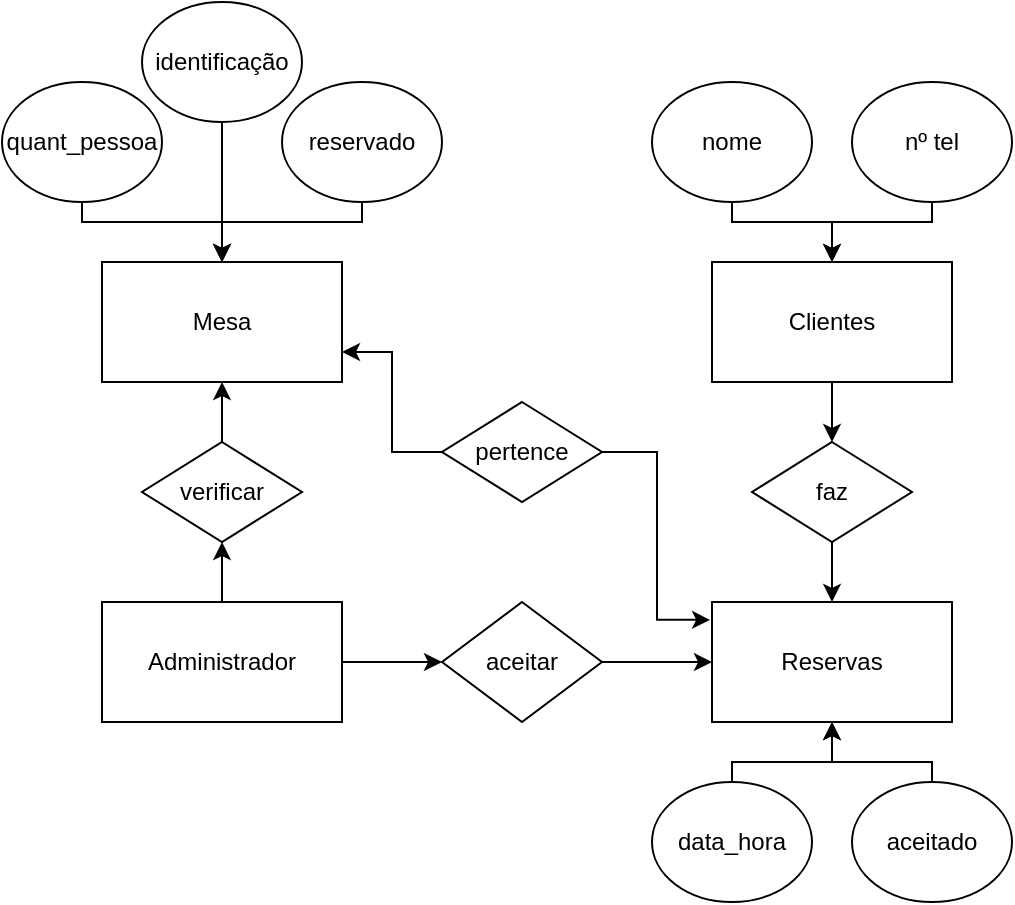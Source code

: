 <mxfile version="24.4.13" type="device">
  <diagram name="Page-1" id="r9-HM__5Ni34Kxt1TRO8">
    <mxGraphModel dx="669" dy="608" grid="1" gridSize="10" guides="1" tooltips="1" connect="1" arrows="1" fold="1" page="1" pageScale="1" pageWidth="850" pageHeight="1100" math="0" shadow="0">
      <root>
        <mxCell id="0" />
        <mxCell id="1" parent="0" />
        <mxCell id="9IBz4StUfpka1d_MEgDK-1" value="&lt;div&gt;Mesa&lt;/div&gt;" style="rounded=0;whiteSpace=wrap;html=1;" vertex="1" parent="1">
          <mxGeometry x="100" y="390" width="120" height="60" as="geometry" />
        </mxCell>
        <mxCell id="9IBz4StUfpka1d_MEgDK-7" style="edgeStyle=orthogonalEdgeStyle;rounded=0;orthogonalLoop=1;jettySize=auto;html=1;exitX=0.5;exitY=1;exitDx=0;exitDy=0;" edge="1" parent="1" source="9IBz4StUfpka1d_MEgDK-2">
          <mxGeometry relative="1" as="geometry">
            <mxPoint x="160" y="390" as="targetPoint" />
            <Array as="points">
              <mxPoint x="230" y="370" />
              <mxPoint x="160" y="370" />
            </Array>
          </mxGeometry>
        </mxCell>
        <mxCell id="9IBz4StUfpka1d_MEgDK-2" value="reservado" style="ellipse;whiteSpace=wrap;html=1;" vertex="1" parent="1">
          <mxGeometry x="190" y="300" width="80" height="60" as="geometry" />
        </mxCell>
        <mxCell id="9IBz4StUfpka1d_MEgDK-6" style="edgeStyle=orthogonalEdgeStyle;rounded=0;orthogonalLoop=1;jettySize=auto;html=1;exitX=0.5;exitY=1;exitDx=0;exitDy=0;entryX=0.5;entryY=0;entryDx=0;entryDy=0;" edge="1" parent="1" source="9IBz4StUfpka1d_MEgDK-4" target="9IBz4StUfpka1d_MEgDK-1">
          <mxGeometry relative="1" as="geometry">
            <Array as="points">
              <mxPoint x="90" y="370" />
              <mxPoint x="160" y="370" />
            </Array>
          </mxGeometry>
        </mxCell>
        <mxCell id="9IBz4StUfpka1d_MEgDK-4" value="quant_pessoa" style="ellipse;whiteSpace=wrap;html=1;" vertex="1" parent="1">
          <mxGeometry x="50" y="300" width="80" height="60" as="geometry" />
        </mxCell>
        <mxCell id="9IBz4StUfpka1d_MEgDK-44" style="edgeStyle=orthogonalEdgeStyle;rounded=0;orthogonalLoop=1;jettySize=auto;html=1;entryX=0.5;entryY=0;entryDx=0;entryDy=0;" edge="1" parent="1" source="9IBz4StUfpka1d_MEgDK-10" target="9IBz4StUfpka1d_MEgDK-43">
          <mxGeometry relative="1" as="geometry" />
        </mxCell>
        <mxCell id="9IBz4StUfpka1d_MEgDK-10" value="Clientes" style="rounded=0;whiteSpace=wrap;html=1;" vertex="1" parent="1">
          <mxGeometry x="405" y="390" width="120" height="60" as="geometry" />
        </mxCell>
        <mxCell id="9IBz4StUfpka1d_MEgDK-13" style="edgeStyle=orthogonalEdgeStyle;rounded=0;orthogonalLoop=1;jettySize=auto;html=1;entryX=0.5;entryY=0;entryDx=0;entryDy=0;" edge="1" parent="1" source="9IBz4StUfpka1d_MEgDK-11" target="9IBz4StUfpka1d_MEgDK-10">
          <mxGeometry relative="1" as="geometry">
            <Array as="points">
              <mxPoint x="415" y="370" />
              <mxPoint x="465" y="370" />
            </Array>
          </mxGeometry>
        </mxCell>
        <mxCell id="9IBz4StUfpka1d_MEgDK-11" value="nome" style="ellipse;whiteSpace=wrap;html=1;" vertex="1" parent="1">
          <mxGeometry x="375" y="300" width="80" height="60" as="geometry" />
        </mxCell>
        <mxCell id="9IBz4StUfpka1d_MEgDK-25" style="edgeStyle=orthogonalEdgeStyle;rounded=0;orthogonalLoop=1;jettySize=auto;html=1;entryX=0.5;entryY=0;entryDx=0;entryDy=0;" edge="1" parent="1" source="9IBz4StUfpka1d_MEgDK-12" target="9IBz4StUfpka1d_MEgDK-10">
          <mxGeometry relative="1" as="geometry">
            <Array as="points">
              <mxPoint x="515" y="370" />
              <mxPoint x="465" y="370" />
            </Array>
          </mxGeometry>
        </mxCell>
        <mxCell id="9IBz4StUfpka1d_MEgDK-12" value="nº tel" style="ellipse;whiteSpace=wrap;html=1;" vertex="1" parent="1">
          <mxGeometry x="475" y="300" width="80" height="60" as="geometry" />
        </mxCell>
        <mxCell id="9IBz4StUfpka1d_MEgDK-16" style="edgeStyle=orthogonalEdgeStyle;rounded=0;orthogonalLoop=1;jettySize=auto;html=1;" edge="1" parent="1" source="9IBz4StUfpka1d_MEgDK-15">
          <mxGeometry relative="1" as="geometry">
            <mxPoint x="160" y="390" as="targetPoint" />
          </mxGeometry>
        </mxCell>
        <mxCell id="9IBz4StUfpka1d_MEgDK-15" value="identificação" style="ellipse;whiteSpace=wrap;html=1;" vertex="1" parent="1">
          <mxGeometry x="120" y="260" width="80" height="60" as="geometry" />
        </mxCell>
        <mxCell id="9IBz4StUfpka1d_MEgDK-17" value="Reservas" style="rounded=0;whiteSpace=wrap;html=1;" vertex="1" parent="1">
          <mxGeometry x="405" y="560" width="120" height="60" as="geometry" />
        </mxCell>
        <mxCell id="9IBz4StUfpka1d_MEgDK-47" style="edgeStyle=orthogonalEdgeStyle;rounded=0;orthogonalLoop=1;jettySize=auto;html=1;" edge="1" parent="1" source="9IBz4StUfpka1d_MEgDK-18" target="9IBz4StUfpka1d_MEgDK-17">
          <mxGeometry relative="1" as="geometry">
            <Array as="points">
              <mxPoint x="415" y="640" />
              <mxPoint x="465" y="640" />
            </Array>
          </mxGeometry>
        </mxCell>
        <mxCell id="9IBz4StUfpka1d_MEgDK-18" value="data_hora" style="ellipse;whiteSpace=wrap;html=1;" vertex="1" parent="1">
          <mxGeometry x="375" y="650" width="80" height="60" as="geometry" />
        </mxCell>
        <mxCell id="9IBz4StUfpka1d_MEgDK-21" style="edgeStyle=orthogonalEdgeStyle;rounded=0;orthogonalLoop=1;jettySize=auto;html=1;entryX=0.5;entryY=1;entryDx=0;entryDy=0;" edge="1" parent="1" source="9IBz4StUfpka1d_MEgDK-19" target="9IBz4StUfpka1d_MEgDK-17">
          <mxGeometry relative="1" as="geometry">
            <Array as="points">
              <mxPoint x="515" y="640" />
              <mxPoint x="465" y="640" />
            </Array>
          </mxGeometry>
        </mxCell>
        <mxCell id="9IBz4StUfpka1d_MEgDK-19" value="aceitado" style="ellipse;whiteSpace=wrap;html=1;" vertex="1" parent="1">
          <mxGeometry x="475" y="650" width="80" height="60" as="geometry" />
        </mxCell>
        <mxCell id="9IBz4StUfpka1d_MEgDK-36" style="edgeStyle=orthogonalEdgeStyle;rounded=0;orthogonalLoop=1;jettySize=auto;html=1;entryX=0;entryY=0.5;entryDx=0;entryDy=0;" edge="1" parent="1" source="9IBz4StUfpka1d_MEgDK-32" target="9IBz4StUfpka1d_MEgDK-35">
          <mxGeometry relative="1" as="geometry" />
        </mxCell>
        <mxCell id="9IBz4StUfpka1d_MEgDK-41" style="edgeStyle=orthogonalEdgeStyle;rounded=0;orthogonalLoop=1;jettySize=auto;html=1;entryX=0.5;entryY=1;entryDx=0;entryDy=0;" edge="1" parent="1" source="9IBz4StUfpka1d_MEgDK-32" target="9IBz4StUfpka1d_MEgDK-38">
          <mxGeometry relative="1" as="geometry" />
        </mxCell>
        <mxCell id="9IBz4StUfpka1d_MEgDK-32" value="Administrador" style="rounded=0;whiteSpace=wrap;html=1;" vertex="1" parent="1">
          <mxGeometry x="100" y="560" width="120" height="60" as="geometry" />
        </mxCell>
        <mxCell id="9IBz4StUfpka1d_MEgDK-37" style="edgeStyle=orthogonalEdgeStyle;rounded=0;orthogonalLoop=1;jettySize=auto;html=1;entryX=0;entryY=0.5;entryDx=0;entryDy=0;" edge="1" parent="1" source="9IBz4StUfpka1d_MEgDK-35" target="9IBz4StUfpka1d_MEgDK-17">
          <mxGeometry relative="1" as="geometry" />
        </mxCell>
        <mxCell id="9IBz4StUfpka1d_MEgDK-35" value="aceitar" style="rhombus;whiteSpace=wrap;html=1;" vertex="1" parent="1">
          <mxGeometry x="270" y="560" width="80" height="60" as="geometry" />
        </mxCell>
        <mxCell id="9IBz4StUfpka1d_MEgDK-42" style="edgeStyle=orthogonalEdgeStyle;rounded=0;orthogonalLoop=1;jettySize=auto;html=1;entryX=0.5;entryY=1;entryDx=0;entryDy=0;" edge="1" parent="1" source="9IBz4StUfpka1d_MEgDK-38" target="9IBz4StUfpka1d_MEgDK-1">
          <mxGeometry relative="1" as="geometry" />
        </mxCell>
        <mxCell id="9IBz4StUfpka1d_MEgDK-38" value="verificar" style="rhombus;whiteSpace=wrap;html=1;" vertex="1" parent="1">
          <mxGeometry x="120" y="480" width="80" height="50" as="geometry" />
        </mxCell>
        <mxCell id="9IBz4StUfpka1d_MEgDK-45" style="edgeStyle=orthogonalEdgeStyle;rounded=0;orthogonalLoop=1;jettySize=auto;html=1;entryX=0.5;entryY=0;entryDx=0;entryDy=0;" edge="1" parent="1" source="9IBz4StUfpka1d_MEgDK-43" target="9IBz4StUfpka1d_MEgDK-17">
          <mxGeometry relative="1" as="geometry" />
        </mxCell>
        <mxCell id="9IBz4StUfpka1d_MEgDK-43" value="faz" style="rhombus;whiteSpace=wrap;html=1;" vertex="1" parent="1">
          <mxGeometry x="425" y="480" width="80" height="50" as="geometry" />
        </mxCell>
        <mxCell id="9IBz4StUfpka1d_MEgDK-51" style="edgeStyle=orthogonalEdgeStyle;rounded=0;orthogonalLoop=1;jettySize=auto;html=1;entryX=-0.008;entryY=0.149;entryDx=0;entryDy=0;entryPerimeter=0;" edge="1" parent="1" source="9IBz4StUfpka1d_MEgDK-48" target="9IBz4StUfpka1d_MEgDK-17">
          <mxGeometry relative="1" as="geometry" />
        </mxCell>
        <mxCell id="9IBz4StUfpka1d_MEgDK-52" style="edgeStyle=orthogonalEdgeStyle;rounded=0;orthogonalLoop=1;jettySize=auto;html=1;entryX=1;entryY=0.75;entryDx=0;entryDy=0;" edge="1" parent="1" source="9IBz4StUfpka1d_MEgDK-48" target="9IBz4StUfpka1d_MEgDK-1">
          <mxGeometry relative="1" as="geometry" />
        </mxCell>
        <mxCell id="9IBz4StUfpka1d_MEgDK-48" value="pertence" style="rhombus;whiteSpace=wrap;html=1;" vertex="1" parent="1">
          <mxGeometry x="270" y="460" width="80" height="50" as="geometry" />
        </mxCell>
      </root>
    </mxGraphModel>
  </diagram>
</mxfile>
